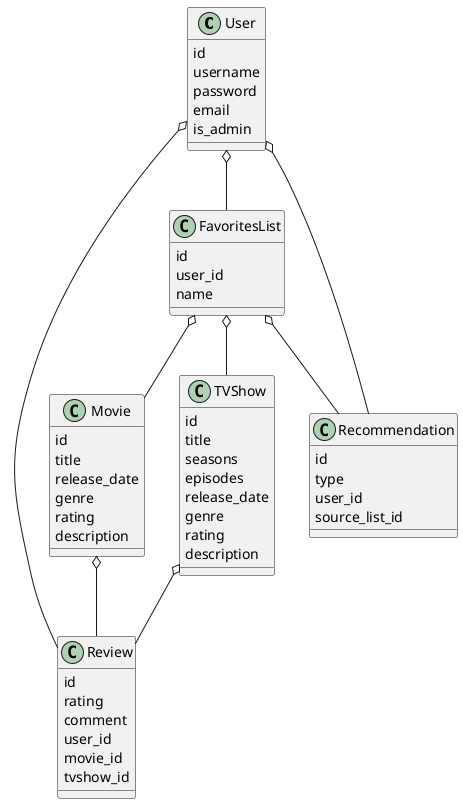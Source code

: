 @startuml

class User {
    id
    username
    password
    email
    is_admin
}

class Movie {
    id
    title
    release_date
    genre
    rating
    description
}

class TVShow {
    id
    title
    seasons
    episodes
    release_date
    genre
    rating
    description
}

class Review {
    id
    rating
    comment
    user_id
    movie_id
    tvshow_id
}

class FavoritesList {
    id
    user_id
    name
}

class Recommendation {
    id
    type
    user_id
    source_list_id
}

User  o-- FavoritesList
FavoritesList  o--  Movie
FavoritesList  o--  TVShow
User  o--  Review
Movie  o--  Review
TVShow  o--  Review
User  o--  Recommendation
FavoritesList  o--  Recommendation

@enduml
